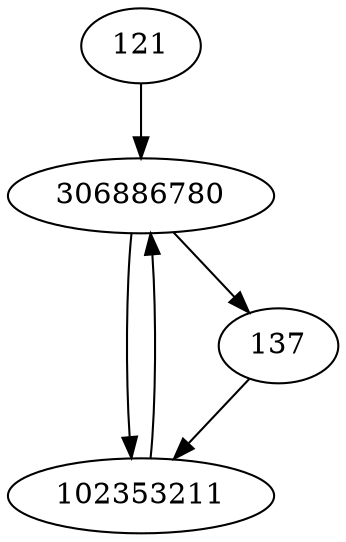 strict digraph  {
121;
137;
102353211;
306886780;
121 -> 306886780;
137 -> 102353211;
102353211 -> 306886780;
306886780 -> 102353211;
306886780 -> 137;
}
